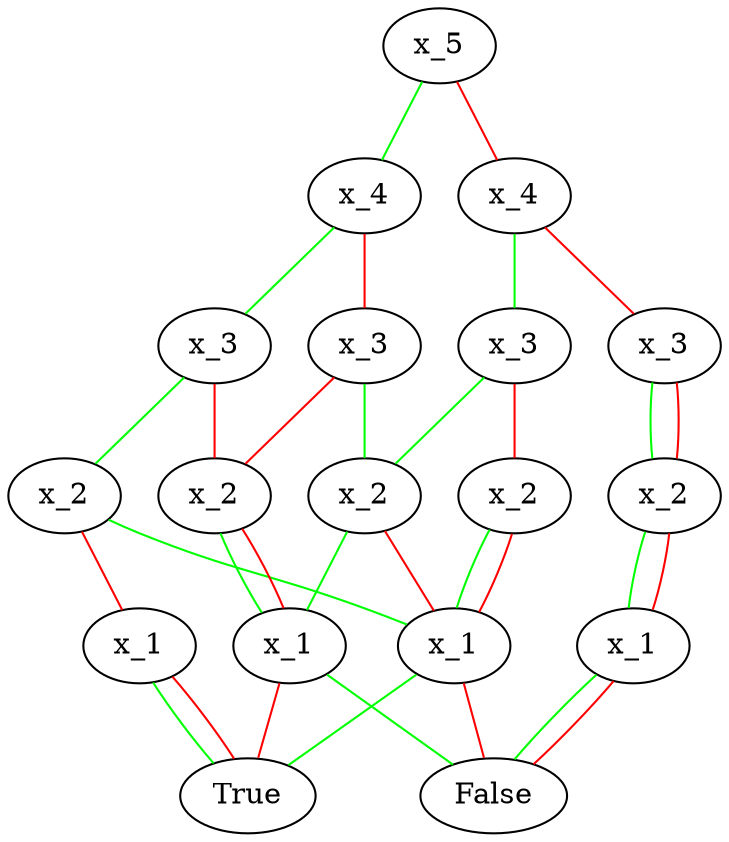 graph
{
"x_5_252"[label="x_5"];
"x_4_220"[label="x_4"];
"x_5_252" -- "x_4_220" [color=green,penwidth=1.0]
"x_4_251"[label="x_4"];
"x_5_252" -- "x_4_251" [color=red,penwidth=1.0]
"x_4_220"[label="x_4"];
"x_3_204"[label="x_3"];
"x_4_220" -- "x_3_204" [color=green,penwidth=1.0]
"x_3_219"[label="x_3"];
"x_4_220" -- "x_3_219" [color=red,penwidth=1.0]
"x_3_204"[label="x_3"];
"x_2_196"[label="x_2"];
"x_3_204" -- "x_2_196" [color=green,penwidth=1.0]
"x_2_218"[label="x_2"];
"x_3_204" -- "x_2_218" [color=red,penwidth=1.0]
"x_2_196"[label="x_2"];
"x_1_233"[label="x_1"];
"x_2_196" -- "x_1_233" [color=green,penwidth=1.0]
"x_1_195"[label="x_1"];
"x_2_196" -- "x_1_195" [color=red,penwidth=1.0]
"x_1_233"[label="x_1"];
"True_231"[label="True"];
"x_1_233" -- "True_231" [color=green,penwidth=1.0]
"False_247"[label="False"];
"x_1_233" -- "False_247" [color=red,penwidth=1.0]
"x_1_195"[label="x_1"];
"True_231"[label="True"];
"x_1_195" -- "True_231" [color=green,penwidth=1.0]
"True_231"[label="True"];
"x_1_195" -- "True_231" [color=red,penwidth=1.0]
"x_2_218"[label="x_2"];
"x_1_223"[label="x_1"];
"x_2_218" -- "x_1_223" [color=green,penwidth=1.0]
"x_1_223"[label="x_1"];
"x_2_218" -- "x_1_223" [color=red,penwidth=1.0]
"x_1_223"[label="x_1"];
"False_247"[label="False"];
"x_1_223" -- "False_247" [color=green,penwidth=1.0]
"True_231"[label="True"];
"x_1_223" -- "True_231" [color=red,penwidth=1.0]
"x_3_219"[label="x_3"];
"x_2_227"[label="x_2"];
"x_3_219" -- "x_2_227" [color=green,penwidth=1.0]
"x_2_218"[label="x_2"];
"x_3_219" -- "x_2_218" [color=red,penwidth=1.0]
"x_2_227"[label="x_2"];
"x_1_223"[label="x_1"];
"x_2_227" -- "x_1_223" [color=green,penwidth=1.0]
"x_1_233"[label="x_1"];
"x_2_227" -- "x_1_233" [color=red,penwidth=1.0]
"x_4_251"[label="x_4"];
"x_3_235"[label="x_3"];
"x_4_251" -- "x_3_235" [color=green,penwidth=1.0]
"x_3_250"[label="x_3"];
"x_4_251" -- "x_3_250" [color=red,penwidth=1.0]
"x_3_235"[label="x_3"];
"x_2_227"[label="x_2"];
"x_3_235" -- "x_2_227" [color=green,penwidth=1.0]
"x_2_234"[label="x_2"];
"x_3_235" -- "x_2_234" [color=red,penwidth=1.0]
"x_2_234"[label="x_2"];
"x_1_233"[label="x_1"];
"x_2_234" -- "x_1_233" [color=green,penwidth=1.0]
"x_1_233"[label="x_1"];
"x_2_234" -- "x_1_233" [color=red,penwidth=1.0]
"x_3_250"[label="x_3"];
"x_2_249"[label="x_2"];
"x_3_250" -- "x_2_249" [color=green,penwidth=1.0]
"x_2_249"[label="x_2"];
"x_3_250" -- "x_2_249" [color=red,penwidth=1.0]
"x_2_249"[label="x_2"];
"x_1_248"[label="x_1"];
"x_2_249" -- "x_1_248" [color=green,penwidth=1.0]
"x_1_248"[label="x_1"];
"x_2_249" -- "x_1_248" [color=red,penwidth=1.0]
"x_1_248"[label="x_1"];
"False_247"[label="False"];
"x_1_248" -- "False_247" [color=green,penwidth=1.0]
"False_247"[label="False"];
"x_1_248" -- "False_247" [color=red,penwidth=1.0]
}
